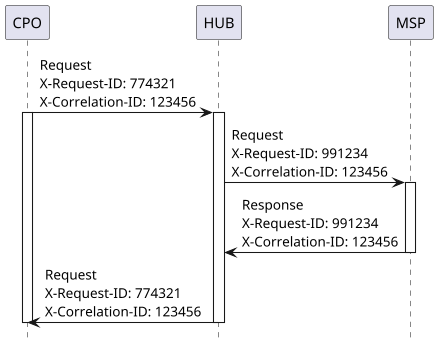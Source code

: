 @startuml
skinparam dpi 100
hide footbox

participant "CPO" as CPO1
participant "HUB" as HUB
participant "MSP" as MSP1

CPO1 -> HUB: Request\nX-Request-ID: 774321\nX-Correlation-ID: 123456
activate CPO1
activate HUB
HUB -> MSP1: Request\nX-Request-ID: 991234\nX-Correlation-ID: 123456
activate MSP1
MSP1 -> HUB: Response\nX-Request-ID: 991234\nX-Correlation-ID: 123456
deactivate MSP1
HUB -> CPO1: Request\nX-Request-ID: 774321\nX-Correlation-ID: 123456
deactivate CPO1
deactivate HUB
@enduml

123456